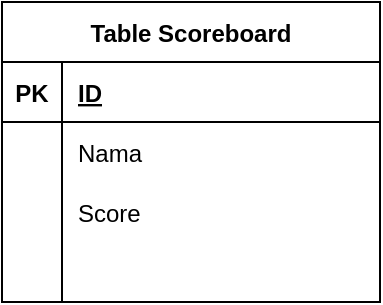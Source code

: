 <mxfile version="14.5.1" type="device"><diagram id="lybfwVXQ_6hgf_xZxbG2" name="Page-1"><mxGraphModel dx="1205" dy="696" grid="1" gridSize="10" guides="1" tooltips="1" connect="1" arrows="1" fold="1" page="1" pageScale="1" pageWidth="850" pageHeight="1100" math="0" shadow="0"><root><mxCell id="0"/><mxCell id="1" parent="0"/><mxCell id="aPUp5A6eMZqc9M6QLJ2t-72" value="Table Scoreboard" style="shape=table;startSize=30;container=1;collapsible=1;childLayout=tableLayout;fixedRows=1;rowLines=0;fontStyle=1;align=center;resizeLast=1;" vertex="1" parent="1"><mxGeometry x="361" y="390" width="189" height="150" as="geometry"/></mxCell><mxCell id="aPUp5A6eMZqc9M6QLJ2t-73" value="" style="shape=partialRectangle;collapsible=0;dropTarget=0;pointerEvents=0;fillColor=none;top=0;left=0;bottom=1;right=0;points=[[0,0.5],[1,0.5]];portConstraint=eastwest;" vertex="1" parent="aPUp5A6eMZqc9M6QLJ2t-72"><mxGeometry y="30" width="189" height="30" as="geometry"/></mxCell><mxCell id="aPUp5A6eMZqc9M6QLJ2t-74" value="PK" style="shape=partialRectangle;connectable=0;fillColor=none;top=0;left=0;bottom=0;right=0;fontStyle=1;overflow=hidden;" vertex="1" parent="aPUp5A6eMZqc9M6QLJ2t-73"><mxGeometry width="30" height="30" as="geometry"/></mxCell><mxCell id="aPUp5A6eMZqc9M6QLJ2t-75" value="ID" style="shape=partialRectangle;connectable=0;fillColor=none;top=0;left=0;bottom=0;right=0;align=left;spacingLeft=6;fontStyle=5;overflow=hidden;" vertex="1" parent="aPUp5A6eMZqc9M6QLJ2t-73"><mxGeometry x="30" width="159" height="30" as="geometry"/></mxCell><mxCell id="aPUp5A6eMZqc9M6QLJ2t-76" value="" style="shape=partialRectangle;collapsible=0;dropTarget=0;pointerEvents=0;fillColor=none;top=0;left=0;bottom=0;right=0;points=[[0,0.5],[1,0.5]];portConstraint=eastwest;" vertex="1" parent="aPUp5A6eMZqc9M6QLJ2t-72"><mxGeometry y="60" width="189" height="30" as="geometry"/></mxCell><mxCell id="aPUp5A6eMZqc9M6QLJ2t-77" value="" style="shape=partialRectangle;connectable=0;fillColor=none;top=0;left=0;bottom=0;right=0;editable=1;overflow=hidden;" vertex="1" parent="aPUp5A6eMZqc9M6QLJ2t-76"><mxGeometry width="30" height="30" as="geometry"/></mxCell><mxCell id="aPUp5A6eMZqc9M6QLJ2t-78" value="Nama" style="shape=partialRectangle;connectable=0;fillColor=none;top=0;left=0;bottom=0;right=0;align=left;spacingLeft=6;overflow=hidden;" vertex="1" parent="aPUp5A6eMZqc9M6QLJ2t-76"><mxGeometry x="30" width="159" height="30" as="geometry"/></mxCell><mxCell id="aPUp5A6eMZqc9M6QLJ2t-79" value="" style="shape=partialRectangle;collapsible=0;dropTarget=0;pointerEvents=0;fillColor=none;top=0;left=0;bottom=0;right=0;points=[[0,0.5],[1,0.5]];portConstraint=eastwest;" vertex="1" parent="aPUp5A6eMZqc9M6QLJ2t-72"><mxGeometry y="90" width="189" height="30" as="geometry"/></mxCell><mxCell id="aPUp5A6eMZqc9M6QLJ2t-80" value="" style="shape=partialRectangle;connectable=0;fillColor=none;top=0;left=0;bottom=0;right=0;editable=1;overflow=hidden;" vertex="1" parent="aPUp5A6eMZqc9M6QLJ2t-79"><mxGeometry width="30" height="30" as="geometry"/></mxCell><mxCell id="aPUp5A6eMZqc9M6QLJ2t-81" value="Score" style="shape=partialRectangle;connectable=0;fillColor=none;top=0;left=0;bottom=0;right=0;align=left;spacingLeft=6;overflow=hidden;" vertex="1" parent="aPUp5A6eMZqc9M6QLJ2t-79"><mxGeometry x="30" width="159" height="30" as="geometry"/></mxCell><mxCell id="aPUp5A6eMZqc9M6QLJ2t-82" value="" style="shape=partialRectangle;collapsible=0;dropTarget=0;pointerEvents=0;fillColor=none;top=0;left=0;bottom=0;right=0;points=[[0,0.5],[1,0.5]];portConstraint=eastwest;" vertex="1" parent="aPUp5A6eMZqc9M6QLJ2t-72"><mxGeometry y="120" width="189" height="30" as="geometry"/></mxCell><mxCell id="aPUp5A6eMZqc9M6QLJ2t-83" value="" style="shape=partialRectangle;connectable=0;fillColor=none;top=0;left=0;bottom=0;right=0;editable=1;overflow=hidden;" vertex="1" parent="aPUp5A6eMZqc9M6QLJ2t-82"><mxGeometry width="30" height="30" as="geometry"/></mxCell><mxCell id="aPUp5A6eMZqc9M6QLJ2t-84" value="" style="shape=partialRectangle;connectable=0;fillColor=none;top=0;left=0;bottom=0;right=0;align=left;spacingLeft=6;overflow=hidden;" vertex="1" parent="aPUp5A6eMZqc9M6QLJ2t-82"><mxGeometry x="30" width="159" height="30" as="geometry"/></mxCell></root></mxGraphModel></diagram></mxfile>